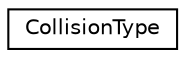 digraph "Graphical Class Hierarchy"
{
 // LATEX_PDF_SIZE
  edge [fontname="Helvetica",fontsize="10",labelfontname="Helvetica",labelfontsize="10"];
  node [fontname="Helvetica",fontsize="10",shape=record];
  rankdir="LR";
  Node0 [label="CollisionType",height=0.2,width=0.4,color="black", fillcolor="white", style="filled",URL="$struct_collision_type.html",tooltip=" "];
}
